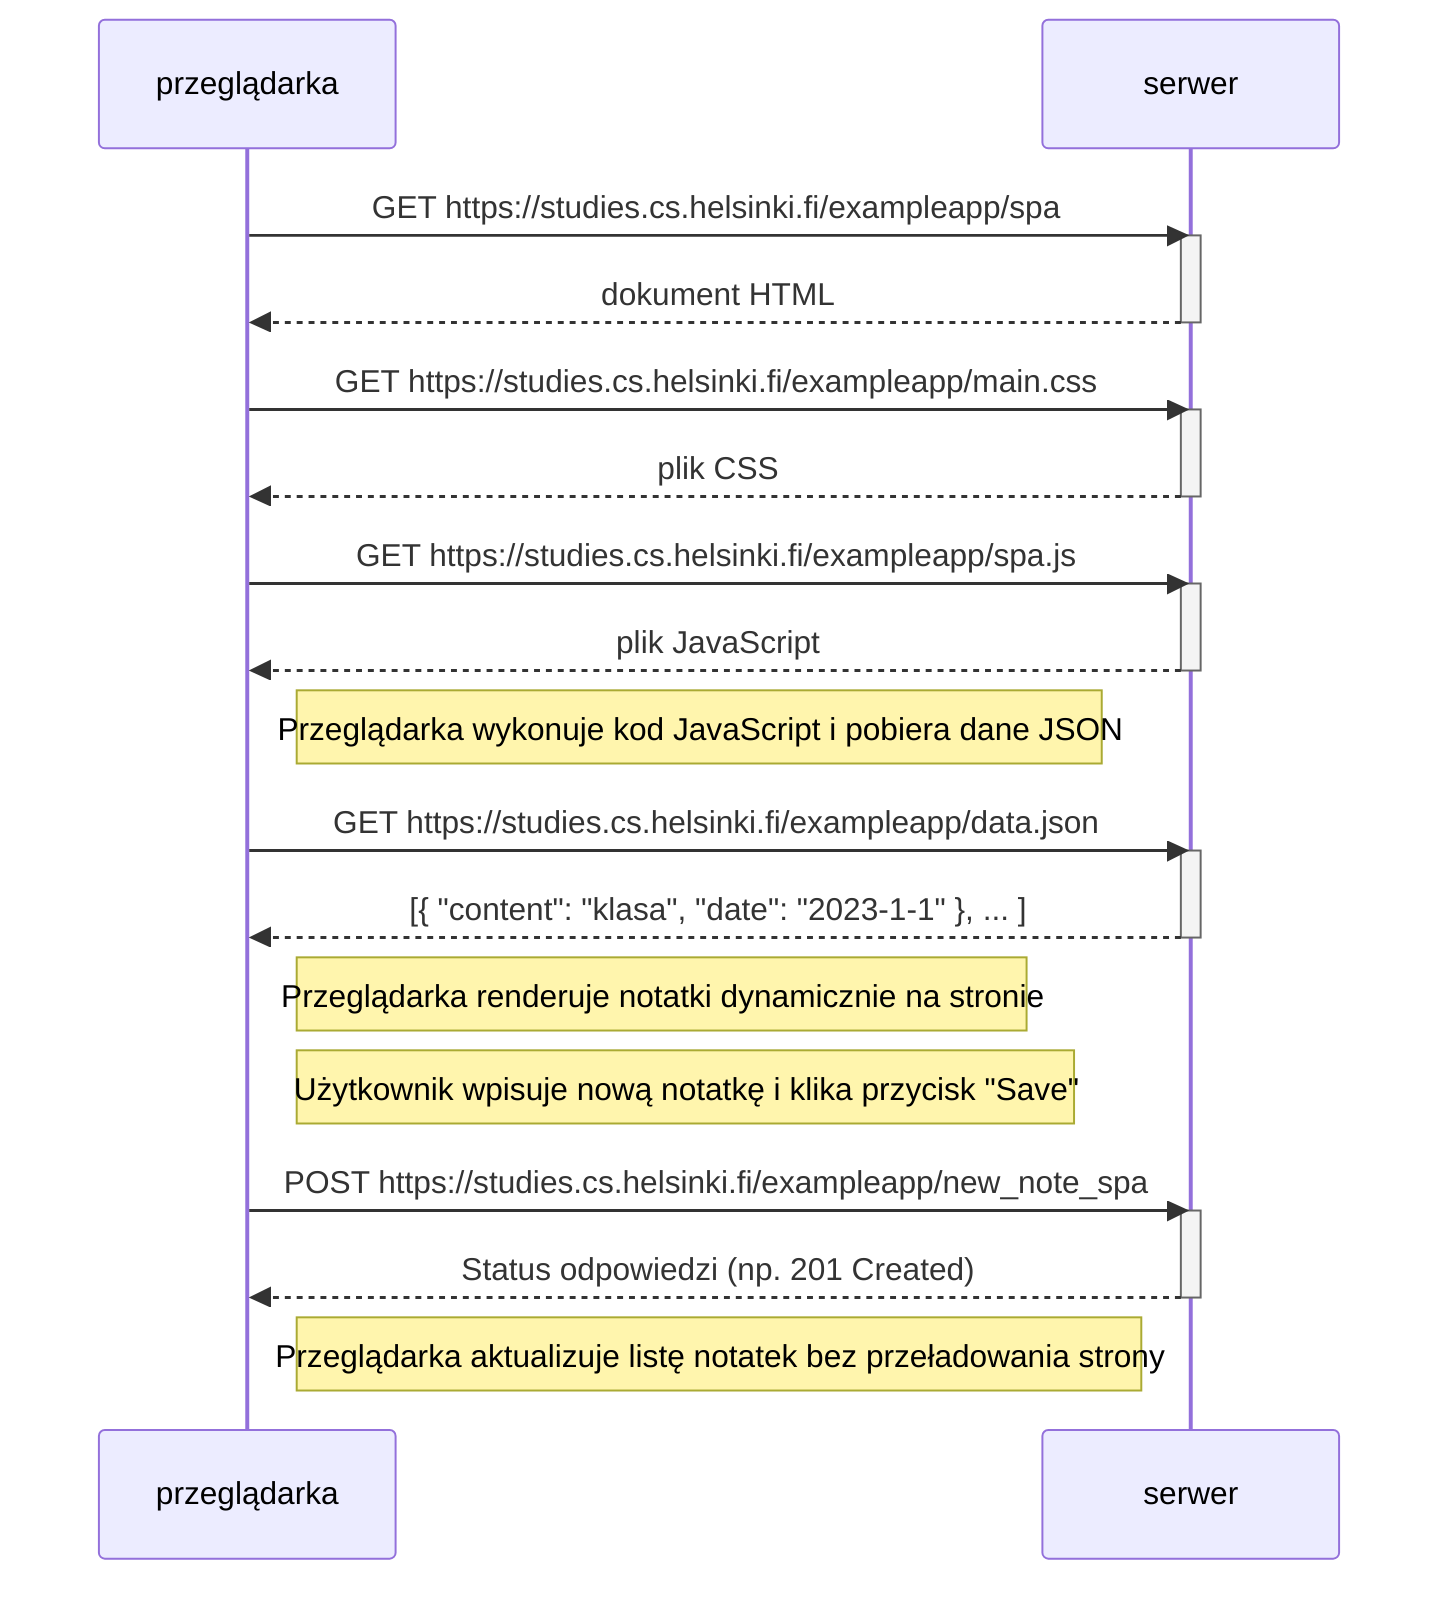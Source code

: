 sequenceDiagram
    participant przeglądarka
    participant serwer

    przeglądarka->>serwer: GET https://studies.cs.helsinki.fi/exampleapp/spa
    activate serwer
    serwer-->>przeglądarka: dokument HTML
    deactivate serwer

    przeglądarka->>serwer: GET https://studies.cs.helsinki.fi/exampleapp/main.css
    activate serwer
    serwer-->>przeglądarka: plik CSS
    deactivate serwer

    przeglądarka->>serwer: GET https://studies.cs.helsinki.fi/exampleapp/spa.js
    activate serwer
    serwer-->>przeglądarka: plik JavaScript
    deactivate serwer

    Note right of przeglądarka: Przeglądarka wykonuje kod JavaScript i pobiera dane JSON

    przeglądarka->>serwer: GET https://studies.cs.helsinki.fi/exampleapp/data.json
    activate serwer
    serwer-->>przeglądarka: [{ "content": "klasa", "date": "2023-1-1" }, ... ]
    deactivate serwer

    Note right of przeglądarka: Przeglądarka renderuje notatki dynamicznie na stronie

    Note right of przeglądarka: Użytkownik wpisuje nową notatkę i klika przycisk "Save"

    przeglądarka->>serwer: POST https://studies.cs.helsinki.fi/exampleapp/new_note_spa
    activate serwer
    serwer-->>przeglądarka: Status odpowiedzi (np. 201 Created)
    deactivate serwer

    Note right of przeglądarka: Przeglądarka aktualizuje listę notatek bez przeładowania strony